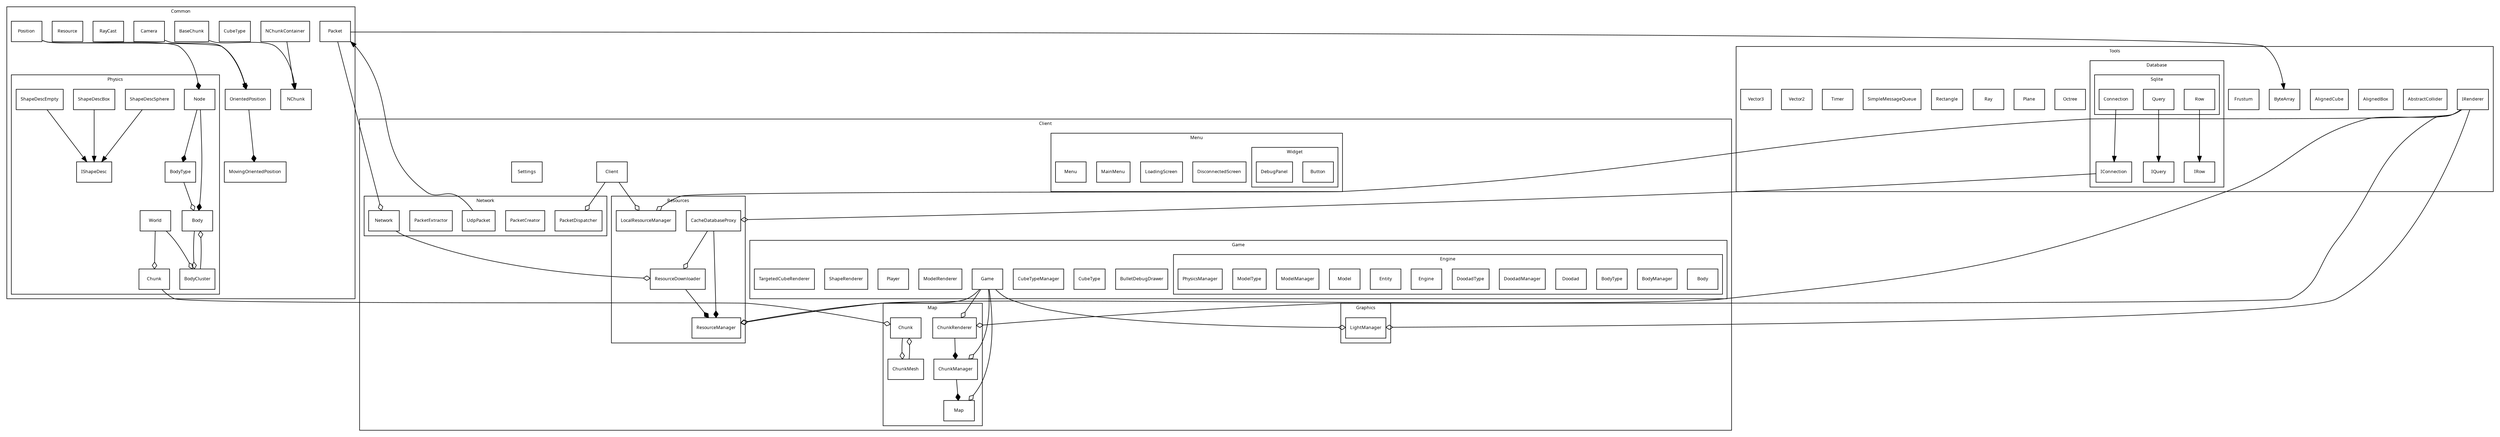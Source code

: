 digraph G {
    fontname="Monaco";
    fontsize=8;
    //nodesep=1.2;
    node [fontname="Monaco", fontsize=8, shape=record];
    edge [fontname="Monaco", fontsize=8];

    subgraph cluster_Client {
        label="Client";
        Client_Client [label="{Client}"];
        Client_Settings [label="{Settings}"];

        subgraph cluster_Client_Resources {
            label="Resources";
            Client_Resources_ResourceManager [label="{ResourceManager}"];
            Client_Resources_LocalResourceManager [label="{LocalResourceManager}"];
            Client_Resources_CacheDatabaseProxy [label="{CacheDatabaseProxy}"];
            Client_Resources_ResourceDownloader [label="{ResourceDownloader}"];
        }

        subgraph cluster_Client_Graphics {
            label="Graphics";
            Client_Graphics_LightManager [label="{LightManager}"];
        }

        subgraph cluster_Client_Network {
            label="Network";
            Client_Network_Network [label="{Network}"];
            Client_Network_PacketCreator [label="{PacketCreator}"];
            Client_Network_PacketDispatcher [label="{PacketDispatcher}"];
            Client_Network_PacketExtractor [label="{PacketExtractor}"];
            Client_Network_UdpPacket [label="{UdpPacket}"];
        }

        subgraph cluster_Client_Map {
            label="Map";
            Client_Map_Chunk [label="{Chunk}"];
            Client_Map_ChunkManager [label="{ChunkManager}"];
            Client_Map_ChunkMesh [label="{ChunkMesh}"];
            Client_Map_ChunkRenderer [label="{ChunkRenderer}"];
            Client_Map_Map [label="{Map}"];
        }

        subgraph cluster_Client_Menu {
            label="Menu";
            Client_Menu_DisconnectedScreen [label="{DisconnectedScreen}"];
            Client_Menu_DisconnectedScreen [label="{DisconnectedScreen}"];
            Client_Menu_LoadingScreen [label="{LoadingScreen}"];
            Client_Menu_LoadingScreen [label="{LoadingScreen}"];
            Client_Menu_MainMenu [label="{MainMenu}"];
            Client_Menu_MainMenu [label="{MainMenu}"];
            Client_Menu_Menu [label="{Menu}"];
            Client_Menu_Menu [label="{Menu}"];

            subgraph cluster_Client_Menu_Widget {
                label="Widget";
                Client_Menu_Widget_Button [label="{Button}"];
                Client_Menu_Widget_DebugPanel [label="{DebugPanel}"];
            }
        }

        subgraph cluster_Client_Game {
            label="Game";
            Client_Game_BulletDebugDrawer [label="{BulletDebugDrawer}"];
            Client_Game_CubeType [label="{CubeType}"];
            Client_Game_CubeTypeManager [label="{CubeTypeManager}"];
            Client_Game_Game [label="{Game}"];
            Client_Game_ModelRenderer [label="{ModelRenderer}"];
            Client_Game_Player [label="{Player}"];
            Client_Game_ShapeRenderer [label="{ShapeRenderer}"];
            Client_Game_TargetedCubeRenderer [label="{TargetedCubeRenderer}"];

            subgraph cluster_Client_Game_Engine {
                label="Engine";
                Client_Game_Engine_Body [label="{Body}"];
                Client_Game_Engine_BodyManager [label="{BodyManager}"];
                Client_Game_Engine_BodyType [label="{BodyType}"];
                Client_Game_Engine_Doodad [label="{Doodad}"];
                Client_Game_Engine_DoodadManager [label="{DoodadManager}"];
                Client_Game_Engine_DoodadType [label="{DoodadType}"];
                Client_Game_Engine_Engine [label="{Engine}"];
                Client_Game_Engine_Entity [label="{Entity}"];
                Client_Game_Engine_Model [label="{Model}"];
                Client_Game_Engine_ModelManager [label="{ModelManager}"];
                Client_Game_Engine_ModelType [label="{ModelType}"];
                Client_Game_Engine_PhysicsManager [label="{PhysicsManager}"];
            }
        }
    }

    subgraph cluster_Server {
        label="Server";
    }

    subgraph cluster_Tools {
        label="Tools";
        Tools_AbstractCollider [label="{AbstractCollider}"];
        Tools_AlignedBox [label="{AlignedBox}"];
        Tools_AlignedCube [label="{AlignedCube}"];
        Tools_ByteArray [label="{ByteArray}"];
        Tools_Frustum [label="{Frustum}"];
        Tools_IRenderer [label="{IRenderer}"];
        Tools_Octree [label="{Octree}"];
        Tools_Plane [label="{Plane}"];
        Tools_Ray [label="{Ray}"];
        Tools_Rectangle [label="{Rectangle}"];
        Tools_SimpleMessageQueue [label="{SimpleMessageQueue}"];
        Tools_Timer [label="{Timer}"];
        Tools_Vector2 [label="{Vector2}"];
        Tools_Vector3 [label="{Vector3}"];

        subgraph cluster_Tools_Database {
            label="Database";
            Tools_Database_IConnection [label="{IConnection}"];
            Tools_Database_IQuery [label="{IQuery}"];
            Tools_Database_IRow [label="{IRow}"];

            subgraph cluster_Tools_Database_Sqlite {
                label="Sqlite";
                Tools_Database_Sqlite_Connection [label="{Connection}"]
                Tools_Database_Sqlite_Query [label="{Query}"]
                Tools_Database_Sqlite_Row [label="{Row}"]
            }
        }
    }

    subgraph cluster_Common {
        label="Common";
        Common_BaseChunk [label="{BaseChunk}"];
        Common_Camera [label="{Camera}"];
        Common_CubeType [label="{CubeType}"];
        Common_MovingOrientedPosition [label="{MovingOrientedPosition}"];
        Common_NChunk [label="{NChunk}"];
        Common_NChunkContainer [label="{NChunkContainer}"];
        Common_OrientedPosition [label="{OrientedPosition}"];
        Common_Packet [label="{Packet}"];
        Common_RayCast [label="{RayCast}"];
        Common_Resource [label="{Resource}"];
        Common_Position [label="{Position}"];

        subgraph cluster_Common_Physics {
            label="Physics";
            Common_Physics_Body [label="{Body}"];
            Common_Physics_BodyCluster [label="{BodyCluster}"];
            Common_Physics_BodyType [label="{BodyType}"];
            Common_Physics_Chunk [label="{Chunk}"];
            Common_Physics_IShapeDesc [label="{IShapeDesc}"];
            Common_Physics_Node [label="{Node}"];
            Common_Physics_ShapeDescBox [label="{ShapeDescBox}"];
            Common_Physics_ShapeDescEmpty [label="{ShapeDescEmpty}"];
            Common_Physics_ShapeDescSphere [label="{ShapeDescSphere}"];
            Common_Physics_World [label="{World}"];
        }
    }

    /*
       Tools::Database::Sqlite
    */
    Tools_Database_Sqlite_Connection -> Tools_Database_IConnection;
    Tools_Database_Sqlite_Query -> Tools_Database_IQuery;
    Tools_Database_Sqlite_Row -> Tools_Database_IRow;

    /*
       Tools::Database
    */
    Tools_Database_IConnection -> Client_Resources_CacheDatabaseProxy [arrowhead=odiamond];

    /*
       Tools
    */
    Tools_IRenderer -> Client_Resources_ResourceManager [arrowhead=odiamond];
    Tools_IRenderer -> Client_Resources_LocalResourceManager [arrowhead=odiamond];
    Tools_IRenderer -> Client_Graphics_LightManager [arrowhead=odiamond];
    Tools_IRenderer -> Client_Map_ChunkRenderer [arrowhead=odiamond];

    /*
       Client::Resources
    */
    Client_Resources_CacheDatabaseProxy -> Client_Resources_ResourceDownloader [arrowhead=odiamond];
    Client_Resources_CacheDatabaseProxy -> Client_Resources_ResourceManager [arrowhead=diamond];
    Client_Resources_ResourceDownloader -> Client_Resources_ResourceManager [arrowhead=diamond];

    /*
       Client::Game
    */
    Client_Game_Game -> Client_Resources_ResourceManager [arrowhead=odiamond];
    Client_Game_Game -> Client_Graphics_LightManager [arrowhead=odiamond];
    Client_Game_Game -> Client_Map_Map [arrowhead=odiamond];
    Client_Game_Game -> Client_Map_ChunkRenderer [arrowhead=odiamond];
    Client_Game_Game -> Client_Map_ChunkManager [arrowhead=odiamond];

    /*
       Client::Network
    */
    Client_Network_Network -> Client_Resources_ResourceDownloader [arrowhead=odiamond];
    Client_Network_UdpPacket -> Common_Packet;

    /*
       Client::Map
    */
    Client_Map_ChunkManager -> Client_Map_Map [arrowhead=diamond];
    Client_Map_Chunk -> Client_Map_ChunkMesh [arrowhead=odiamond];
    Client_Map_ChunkMesh -> Client_Map_Chunk [arrowhead=odiamond];
    Client_Map_ChunkRenderer -> Client_Map_ChunkManager [arrowhead=diamond];

    /*
       Client
    */
    Client_Client -> Client_Resources_LocalResourceManager [arrowhead=odiamond];
    Client_Client -> Client_Network_PacketDispatcher [arrowhead=odiamond];

    /*
       Common
    */
    Common_Position -> Common_Physics_Node [arrowhead=diamond];
    Common_Position -> Common_OrientedPosition [arrowhead=diamond];
    Common_OrientedPosition -> Common_MovingOrientedPosition [arrowhead=diamond];
    Common_BaseChunk -> Common_NChunk;
    Common_NChunkContainer -> Common_NChunk;
    Common_Camera -> Common_OrientedPosition;
    Common_Packet -> Tools_ByteArray;
    Common_Packet -> Client_Network_Network [arrowhead=odiamond];

    /*
       Common::Physics
    */
    Common_Physics_Chunk -> Client_Map_Chunk [arrowhead=odiamond];
    Common_Physics_ShapeDescBox -> Common_Physics_IShapeDesc;
    Common_Physics_ShapeDescEmpty -> Common_Physics_IShapeDesc;
    Common_Physics_ShapeDescSphere -> Common_Physics_IShapeDesc;
    Common_Physics_World -> Common_Physics_Chunk [arrowhead=odiamond];
    Common_Physics_Node -> Common_Physics_BodyType [arrowhead=diamond];
    Common_Physics_World -> Common_Physics_BodyCluster [arrowhead=odiamond];
    Common_Physics_BodyCluster -> Common_Physics_Body [arrowhead=odiamond];
    Common_Physics_BodyType -> Common_Physics_Body [arrowhead=odiamond];
    Common_Physics_Node -> Common_Physics_Body [arrowhead=diamond];
    Common_Physics_Body -> Common_Physics_BodyCluster [arrowhead=odiamond];

}
